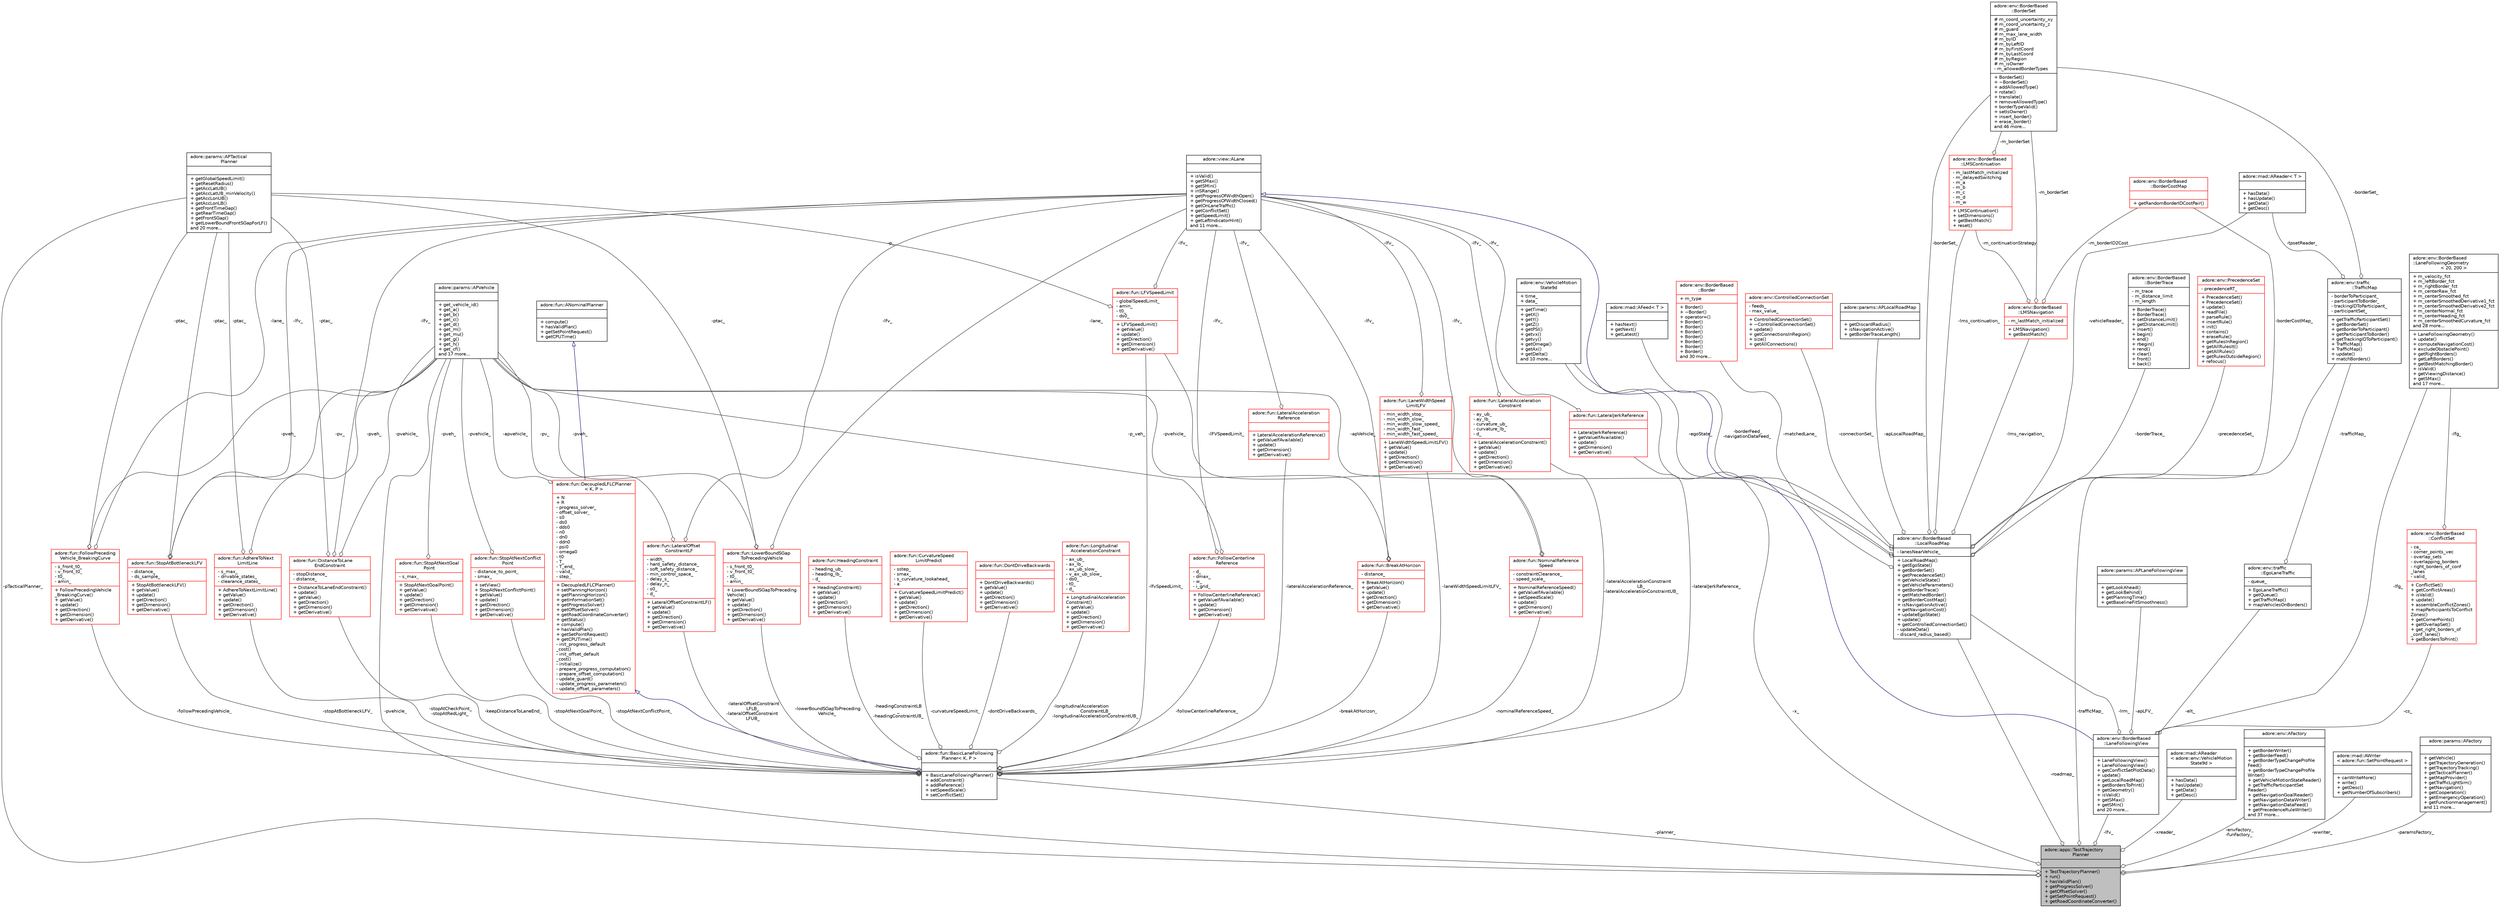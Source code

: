 digraph "adore::apps::TestTrajectoryPlanner"
{
 // LATEX_PDF_SIZE
  edge [fontname="Helvetica",fontsize="10",labelfontname="Helvetica",labelfontsize="10"];
  node [fontname="Helvetica",fontsize="10",shape=record];
  Node1 [label="{adore::apps::TestTrajectory\lPlanner\n||+ TestTrajectoryPlanner()\l+ run()\l+ hasValidPlan()\l+ getProgressSolver()\l+ getOffsetSolver()\l+ getSetPointRequest()\l+ getRoadCoordinateConverter()\l}",height=0.2,width=0.4,color="black", fillcolor="grey75", style="filled", fontcolor="black",tooltip="test implementation of a lane following trajectory planner"];
  Node2 -> Node1 [color="grey25",fontsize="10",style="solid",label=" -x_" ,arrowhead="odiamond",fontname="Helvetica"];
  Node2 [label="{adore::env::VehicleMotion\lState9d\n|+ time_\l+ data_\l|+ getTime()\l+ getX()\l+ getY()\l+ getZ()\l+ getPSI()\l+ getvx()\l+ getvy()\l+ getOmega()\l+ getAx()\l+ getDelta()\land 10 more...\l}",height=0.2,width=0.4,color="black", fillcolor="white", style="filled",URL="$structadore_1_1env_1_1VehicleMotionState9d.html",tooltip="This struct holds the motion state of the vehicle in 9d."];
  Node3 -> Node1 [color="grey25",fontsize="10",style="solid",label=" -xreader_" ,arrowhead="odiamond",fontname="Helvetica"];
  Node3 [label="{adore::mad::AReader\l\< adore::env::VehicleMotion\lState9d \>\n||+ hasData()\l+ hasUpdate()\l+ getData()\l+ getDesc()\l}",height=0.2,width=0.4,color="black", fillcolor="white", style="filled",URL="$classadore_1_1mad_1_1AReader.html",tooltip=" "];
  Node4 -> Node1 [color="grey25",fontsize="10",style="solid",label=" -trafficMap_" ,arrowhead="odiamond",fontname="Helvetica"];
  Node4 [label="{adore::env::traffic\l::TrafficMap\n|- borderToParticipant_\l- participantToBorder_\l- trackingIDToParticipant_\l- participantSet_\l|+ getTrafficParticipantSet()\l+ getBorderSet()\l+ getBorderToParticipant()\l+ getParticipantToBorder()\l+ getTrackingIDToParticipant()\l+ TrafficMap()\l+ TrafficMap()\l+ update()\l+ matchBorders()\l}",height=0.2,width=0.4,color="black", fillcolor="white", style="filled",URL="$classadore_1_1env_1_1traffic_1_1TrafficMap.html",tooltip=" "];
  Node5 -> Node4 [color="grey25",fontsize="10",style="solid",label=" -tpsetReader_" ,arrowhead="odiamond",fontname="Helvetica"];
  Node5 [label="{adore::mad::AReader\< T \>\n||+ hasData()\l+ hasUpdate()\l+ getData()\l+ getDesc()\l}",height=0.2,width=0.4,color="black", fillcolor="white", style="filled",URL="$classadore_1_1mad_1_1AReader.html",tooltip=" "];
  Node6 -> Node4 [color="grey25",fontsize="10",style="solid",label=" -borderSet_" ,arrowhead="odiamond",fontname="Helvetica"];
  Node6 [label="{adore::env::BorderBased\l::BorderSet\n|# m_coord_uncertainty_xy\l# m_coord_uncertainty_z\l# m_guard\l# m_max_lane_width\l# m_byID\l# m_byLeftID\l# m_byFirstCoord\l# m_byLastCoord\l# m_byRegion\l# m_isOwner\l- m_allowedBorderTypes\l|+ BorderSet()\l+ ~BorderSet()\l+ addAllowedType()\l+ rotate()\l+ translate()\l+ removeAllowedType()\l+ borderTypeValid()\l+ setIsOwner()\l+ insert_border()\l+ erase_border()\land 46 more...\l}",height=0.2,width=0.4,color="black", fillcolor="white", style="filled",URL="$classadore_1_1env_1_1BorderBased_1_1BorderSet.html",tooltip="efficiently store borders in boost R-tree"];
  Node7 -> Node1 [color="grey25",fontsize="10",style="solid",label=" -pvehicle_" ,arrowhead="odiamond",fontname="Helvetica"];
  Node7 [label="{adore::params::APVehicle\n||+ get_vehicle_id()\l+ get_a()\l+ get_b()\l+ get_c()\l+ get_d()\l+ get_m()\l+ get_mu()\l+ get_g()\l+ get_h()\l+ get_cf()\land 17 more...\l}",height=0.2,width=0.4,color="black", fillcolor="white", style="filled",URL="$classadore_1_1params_1_1APVehicle.html",tooltip="abstract class for vehicle configuration related paremeters"];
  Node8 -> Node1 [color="grey25",fontsize="10",style="solid",label=" -planner_" ,arrowhead="odiamond",fontname="Helvetica"];
  Node8 [label="{adore::fun::BasicLaneFollowing\lPlanner\< K, P \>\n||+ BasicLaneFollowingPlanner()\l+ addConstraint()\l+ addReference()\l+ setSpeedScale()\l+ setConflictSet()\l}",height=0.2,width=0.4,color="black", fillcolor="white", style="filled",URL="$classadore_1_1fun_1_1BasicLaneFollowingPlanner.html",tooltip=" "];
  Node9 -> Node8 [dir="back",color="midnightblue",fontsize="10",style="solid",arrowtail="onormal",fontname="Helvetica"];
  Node9 [label="{adore::fun::DecoupledLFLCPlanner\l\< K, P \>\n|+ N\l+ R\l- progress_solver_\l- offset_solver_\l- s0\l- ds0\l- dds0\l- n0\l- dn0\l- ddn0\l- psi0\l- omega0\l- t0\l- T_\l- T_end_\l- valid_\l- step_\l|+ DecoupledLFLCPlanner()\l+ setPlanningHorizon()\l+ getPlanningHorizon()\l+ getInformationSet()\l+ getProgressSolver()\l+ getOffsetSolver()\l+ getRoadCoordinateConverter()\l+ getStatus()\l+ compute()\l+ hasValidPlan()\l+ getSetPointRequest()\l+ getCPUTime()\l- init_progress_default\l_cost()\l- init_offset_default\l_cost()\l- initialize()\l- prepare_progress_computation()\l- prepare_offset_computation()\l- update_guard()\l- update_progress_parameters()\l- update_offset_parameters()\l}",height=0.2,width=0.4,color="red", fillcolor="white", style="filled",URL="$classadore_1_1fun_1_1DecoupledLFLCPlanner.html",tooltip=" "];
  Node10 -> Node9 [dir="back",color="midnightblue",fontsize="10",style="solid",arrowtail="onormal",fontname="Helvetica"];
  Node10 [label="{adore::fun::ANominalPlanner\n||+ compute()\l+ hasValidPlan()\l+ getSetPointRequest()\l+ getCPUTime()\l}",height=0.2,width=0.4,color="black", fillcolor="white", style="filled",URL="$classadore_1_1fun_1_1ANominalPlanner.html",tooltip=" "];
  Node7 -> Node9 [color="grey25",fontsize="10",style="solid",label=" -apvehicle_" ,arrowhead="odiamond",fontname="Helvetica"];
  Node21 -> Node8 [color="grey25",fontsize="10",style="solid",label=" -headingConstraintLB\l_\n-headingConstraintUB_" ,arrowhead="odiamond",fontname="Helvetica"];
  Node21 [label="{adore::fun::HeadingConstraint\n|- heading_ub_\l- heading_lb_\l- d_\l|+ HeadingConstraint()\l+ getValue()\l+ update()\l+ getDirection()\l+ getDimension()\l+ getDerivative()\l}",height=0.2,width=0.4,color="red", fillcolor="white", style="filled",URL="$classadore_1_1fun_1_1HeadingConstraint.html",tooltip=" "];
  Node23 -> Node8 [color="grey25",fontsize="10",style="solid",label=" -followCenterlineReference_" ,arrowhead="odiamond",fontname="Helvetica"];
  Node23 [label="{adore::fun::FollowCenterline\lReference\n|- d_\l- dmax_\l- w_\l- i_grid_\l|+ FollowCenterlineReference()\l+ getValueIfAvailable()\l+ update()\l+ getDimension()\l+ getDerivative()\l}",height=0.2,width=0.4,color="red", fillcolor="white", style="filled",URL="$classadore_1_1fun_1_1FollowCenterlineReference.html",tooltip=" "];
  Node7 -> Node23 [color="grey25",fontsize="10",style="solid",label=" -p_veh_" ,arrowhead="odiamond",fontname="Helvetica"];
  Node15 -> Node23 [color="grey25",fontsize="10",style="solid",label=" -lfv_" ,arrowhead="odiamond",fontname="Helvetica"];
  Node15 [label="{adore::view::ALane\n||+ isValid()\l+ getSMax()\l+ getSMin()\l+ inSRange()\l+ getProgressOfWidthOpen()\l+ getProgressOfWidthClosed()\l+ getOnLaneTraffic()\l+ getConflictSet()\l+ getSpeedLimit()\l+ getLeftIndicatorHint()\land 11 more...\l}",height=0.2,width=0.4,color="black", fillcolor="white", style="filled",URL="$classadore_1_1view_1_1ALane.html",tooltip=" "];
  Node25 -> Node8 [color="grey25",fontsize="10",style="solid",label=" -curvatureSpeedLimit_" ,arrowhead="odiamond",fontname="Helvetica"];
  Node25 [label="{adore::fun::CurvatureSpeed\lLimitPredict\n|- sstep_\l- smax_\l- s_curvature_lookahead_\l- a\l|+ CurvatureSpeedLimitPredict()\l+ getValue()\l+ update()\l+ getDirection()\l+ getDimension()\l+ getDerivative()\l}",height=0.2,width=0.4,color="red", fillcolor="white", style="filled",URL="$classadore_1_1fun_1_1CurvatureSpeedLimitPredict.html",tooltip=" "];
  Node27 -> Node8 [color="grey25",fontsize="10",style="solid",label=" -lowerBoundSGapToPreceding\lVehicle_" ,arrowhead="odiamond",fontname="Helvetica"];
  Node27 [label="{adore::fun::LowerBoundSGap\lToPrecedingVehicle\n|- s_front_t0_\l- v_front_t0_\l- t0_\l- amin_\l|+ LowerBoundSGapToPreceding\lVehicle()\l+ getValue()\l+ update()\l+ getDirection()\l+ getDimension()\l+ getDerivative()\l}",height=0.2,width=0.4,color="red", fillcolor="white", style="filled",URL="$classadore_1_1fun_1_1LowerBoundSGapToPrecedingVehicle.html",tooltip=" "];
  Node7 -> Node27 [color="grey25",fontsize="10",style="solid",label=" -pveh_" ,arrowhead="odiamond",fontname="Helvetica"];
  Node15 -> Node27 [color="grey25",fontsize="10",style="solid",label=" -lane_" ,arrowhead="odiamond",fontname="Helvetica"];
  Node28 -> Node27 [color="grey25",fontsize="10",style="solid",label=" -ptac_" ,arrowhead="odiamond",fontname="Helvetica"];
  Node28 [label="{adore::params::APTactical\lPlanner\n||+ getGlobalSpeedLimit()\l+ getResetRadius()\l+ getAccLatUB()\l+ getAccLatUB_minVelocity()\l+ getAccLonUB()\l+ getAccLonLB()\l+ getFrontTimeGap()\l+ getRearTimeGap()\l+ getFrontSGap()\l+ getLowerBoundFrontSGapForLF()\land 20 more...\l}",height=0.2,width=0.4,color="black", fillcolor="white", style="filled",URL="$classadore_1_1params_1_1APTacticalPlanner.html",tooltip="abstract classs containing parameters to configure aspects and constraints of the tactical planner"];
  Node29 -> Node8 [color="grey25",fontsize="10",style="solid",label=" -dontDriveBackwards_" ,arrowhead="odiamond",fontname="Helvetica"];
  Node29 [label="{adore::fun::DontDriveBackwards\n||+ DontDriveBackwards()\l+ getValue()\l+ update()\l+ getDirection()\l+ getDimension()\l+ getDerivative()\l}",height=0.2,width=0.4,color="red", fillcolor="white", style="filled",URL="$classadore_1_1fun_1_1DontDriveBackwards.html",tooltip=" "];
  Node30 -> Node8 [color="grey25",fontsize="10",style="solid",label=" -lateralOffsetConstraint\lLFLB_\n-lateralOffsetConstraint\lLFUB_" ,arrowhead="odiamond",fontname="Helvetica"];
  Node30 [label="{adore::fun::LateralOffset\lConstraintLF\n|- width_\l- hard_safety_distance_\l- soft_safety_distance_\l- min_control_space_\l- delay_s_\l- delay_n_\l- s0_\l- d_\l|+ LateralOffsetConstraintLF()\l+ getValue()\l+ update()\l+ getDirection()\l+ getDimension()\l+ getDerivative()\l}",height=0.2,width=0.4,color="red", fillcolor="white", style="filled",URL="$classadore_1_1fun_1_1LateralOffsetConstraintLF.html",tooltip=" "];
  Node7 -> Node30 [color="grey25",fontsize="10",style="solid",label=" -pv_" ,arrowhead="odiamond",fontname="Helvetica"];
  Node15 -> Node30 [color="grey25",fontsize="10",style="solid",label=" -lfv_" ,arrowhead="odiamond",fontname="Helvetica"];
  Node31 -> Node8 [color="grey25",fontsize="10",style="solid",label=" -lateralJerkReference_" ,arrowhead="odiamond",fontname="Helvetica"];
  Node31 [label="{adore::fun::LateralJerkReference\n||+ LateralJerkReference()\l+ getValueIfAvailable()\l+ update()\l+ getDimension()\l+ getDerivative()\l}",height=0.2,width=0.4,color="red", fillcolor="white", style="filled",URL="$classadore_1_1fun_1_1LateralJerkReference.html",tooltip=" "];
  Node15 -> Node31 [color="grey25",fontsize="10",style="solid",label=" -lfv_" ,arrowhead="odiamond",fontname="Helvetica"];
  Node32 -> Node8 [color="grey25",fontsize="10",style="solid",label=" -stopAtNextGoalPoint_" ,arrowhead="odiamond",fontname="Helvetica"];
  Node32 [label="{adore::fun::StopAtNextGoal\lPoint\n|- s_max_\l|+ StopAtNextGoalPoint()\l+ getValue()\l+ update()\l+ getDirection()\l+ getDimension()\l+ getDerivative()\l}",height=0.2,width=0.4,color="red", fillcolor="white", style="filled",URL="$classadore_1_1fun_1_1StopAtNextGoalPoint.html",tooltip=" "];
  Node7 -> Node32 [color="grey25",fontsize="10",style="solid",label=" -pveh_" ,arrowhead="odiamond",fontname="Helvetica"];
  Node34 -> Node8 [color="grey25",fontsize="10",style="solid",label=" -lateralAccelerationReference_" ,arrowhead="odiamond",fontname="Helvetica"];
  Node34 [label="{adore::fun::LateralAcceleration\lReference\n||+ LateralAccelerationReference()\l+ getValueIfAvailable()\l+ update()\l+ getDimension()\l+ getDerivative()\l}",height=0.2,width=0.4,color="red", fillcolor="white", style="filled",URL="$classadore_1_1fun_1_1LateralAccelerationReference.html",tooltip=" "];
  Node15 -> Node34 [color="grey25",fontsize="10",style="solid",label=" -lfv_" ,arrowhead="odiamond",fontname="Helvetica"];
  Node35 -> Node8 [color="grey25",fontsize="10",style="solid",label=" -longitudinalAcceleration\lConstraintLB_\n-longitudinalAccelerationConstraintUB_" ,arrowhead="odiamond",fontname="Helvetica"];
  Node35 [label="{adore::fun::Longitudinal\lAccelerationConstraint\n|- ax_ub_\l- ax_lb_\l- ax_ub_slow_\l- v_ax_ub_slow_\l- ds0_\l- t0_\l- d_\l|+ LongitudinalAcceleration\lConstraint()\l+ getValue()\l+ update()\l+ getDirection()\l+ getDimension()\l+ getDerivative()\l}",height=0.2,width=0.4,color="red", fillcolor="white", style="filled",URL="$classadore_1_1fun_1_1LongitudinalAccelerationConstraint.html",tooltip=" "];
  Node36 -> Node8 [color="grey25",fontsize="10",style="solid",label=" -stopAtCheckPoint_\n-stopAtRedLight_" ,arrowhead="odiamond",fontname="Helvetica"];
  Node36 [label="{adore::fun::AdhereToNext\lLimitLine\n|- s_max_\l- drivable_states_\l- clearance_states_\l|+ AdhereToNextLimitLine()\l+ getValue()\l+ update()\l+ getDirection()\l+ getDimension()\l+ getDerivative()\l}",height=0.2,width=0.4,color="red", fillcolor="white", style="filled",URL="$classadore_1_1fun_1_1AdhereToNextLimitLine.html",tooltip=" "];
  Node7 -> Node36 [color="grey25",fontsize="10",style="solid",label=" -pveh_" ,arrowhead="odiamond",fontname="Helvetica"];
  Node28 -> Node36 [color="grey25",fontsize="10",style="solid",label=" -ptac_" ,arrowhead="odiamond",fontname="Helvetica"];
  Node38 -> Node8 [color="grey25",fontsize="10",style="solid",label=" -followPrecedingVehicle_" ,arrowhead="odiamond",fontname="Helvetica"];
  Node38 [label="{adore::fun::FollowPreceding\lVehicle_BreakingCurve\n|- s_front_t0_\l- v_front_t0_\l- t0_\l- amin_\l|+ FollowPrecedingVehicle\l_BreakingCurve()\l+ getValue()\l+ update()\l+ getDirection()\l+ getDimension()\l+ getDerivative()\l}",height=0.2,width=0.4,color="red", fillcolor="white", style="filled",URL="$classadore_1_1fun_1_1FollowPrecedingVehicle__BreakingCurve.html",tooltip=" "];
  Node7 -> Node38 [color="grey25",fontsize="10",style="solid",label=" -pveh_" ,arrowhead="odiamond",fontname="Helvetica"];
  Node15 -> Node38 [color="grey25",fontsize="10",style="solid",label=" -lane_" ,arrowhead="odiamond",fontname="Helvetica"];
  Node28 -> Node38 [color="grey25",fontsize="10",style="solid",label=" -ptac_" ,arrowhead="odiamond",fontname="Helvetica"];
  Node39 -> Node8 [color="grey25",fontsize="10",style="solid",label=" -stopAtNextConflictPoint_" ,arrowhead="odiamond",fontname="Helvetica"];
  Node39 [label="{adore::fun::StopAtNextConflict\lPoint\n|- distance_to_point_\l- smax_\l|+ setView()\l+ StopAtNextConflictPoint()\l+ getValue()\l+ update()\l+ getDirection()\l+ getDimension()\l+ getDerivative()\l}",height=0.2,width=0.4,color="red", fillcolor="white", style="filled",URL="$classadore_1_1fun_1_1StopAtNextConflictPoint.html",tooltip=" "];
  Node7 -> Node39 [color="grey25",fontsize="10",style="solid",label=" -pvehicle_" ,arrowhead="odiamond",fontname="Helvetica"];
  Node41 -> Node8 [color="grey25",fontsize="10",style="solid",label=" -laneWidthSpeedLimitLFV_" ,arrowhead="odiamond",fontname="Helvetica"];
  Node41 [label="{adore::fun::LaneWidthSpeed\lLimitLFV\n|- min_width_stop_\l- min_width_slow_\l- min_width_slow_speed_\l- min_width_fast_\l- min_width_fast_speed_\l|+ LaneWidthSpeedLimitLFV()\l+ getValue()\l+ update()\l+ getDirection()\l+ getDimension()\l+ getDerivative()\l}",height=0.2,width=0.4,color="red", fillcolor="white", style="filled",URL="$classadore_1_1fun_1_1LaneWidthSpeedLimitLFV.html",tooltip=" "];
  Node15 -> Node41 [color="grey25",fontsize="10",style="solid",label=" -lfv_" ,arrowhead="odiamond",fontname="Helvetica"];
  Node42 -> Node8 [color="grey25",fontsize="10",style="solid",label=" -lateralAccelerationConstraint\lLB_\n-lateralAccelerationConstraintUB_" ,arrowhead="odiamond",fontname="Helvetica"];
  Node42 [label="{adore::fun::LateralAcceleration\lConstraint\n|- ay_ub_\l- ay_lb_\l- curvature_ub_\l- curvature_lb_\l- d_\l|+ LateralAccelerationConstraint()\l+ getValue()\l+ update()\l+ getDirection()\l+ getDimension()\l+ getDerivative()\l}",height=0.2,width=0.4,color="red", fillcolor="white", style="filled",URL="$classadore_1_1fun_1_1LateralAccelerationConstraint.html",tooltip=" "];
  Node15 -> Node42 [color="grey25",fontsize="10",style="solid",label=" -lfv_" ,arrowhead="odiamond",fontname="Helvetica"];
  Node43 -> Node8 [color="grey25",fontsize="10",style="solid",label=" -lfvSpeedLimit_" ,arrowhead="odiamond",fontname="Helvetica"];
  Node43 [label="{adore::fun::LFVSpeedLimit\n|- globalSpeedLimit_\l- amin_\l- t0_\l- ds0_\l|+ LFVSpeedLimit()\l+ getValue()\l+ update()\l+ getDirection()\l+ getDimension()\l+ getDerivative()\l}",height=0.2,width=0.4,color="red", fillcolor="white", style="filled",URL="$classadore_1_1fun_1_1LFVSpeedLimit.html",tooltip=" "];
  Node15 -> Node43 [color="grey25",fontsize="10",style="solid",label=" -lfv_" ,arrowhead="odiamond",fontname="Helvetica"];
  Node28 -> Node43 [color="grey25",fontsize="10",style="solid",label=" -p_" ,arrowhead="odiamond",fontname="Helvetica"];
  Node44 -> Node8 [color="grey25",fontsize="10",style="solid",label=" -stopAtBottleneckLFV_" ,arrowhead="odiamond",fontname="Helvetica"];
  Node44 [label="{adore::fun::StopAtBottleneckLFV\n|- distance_\l- ds_sample_\l|+ StopAtBottleneckLFV()\l+ getValue()\l+ update()\l+ getDirection()\l+ getDimension()\l+ getDerivative()\l}",height=0.2,width=0.4,color="red", fillcolor="white", style="filled",URL="$classadore_1_1fun_1_1StopAtBottleneckLFV.html",tooltip=" "];
  Node7 -> Node44 [color="grey25",fontsize="10",style="solid",label=" -pv_" ,arrowhead="odiamond",fontname="Helvetica"];
  Node15 -> Node44 [color="grey25",fontsize="10",style="solid",label=" -lfv_" ,arrowhead="odiamond",fontname="Helvetica"];
  Node28 -> Node44 [color="grey25",fontsize="10",style="solid",label=" -ptac_" ,arrowhead="odiamond",fontname="Helvetica"];
  Node45 -> Node8 [color="grey25",fontsize="10",style="solid",label=" -nominalReferenceSpeed_" ,arrowhead="odiamond",fontname="Helvetica"];
  Node45 [label="{adore::fun::NominalReference\lSpeed\n|- constraintClearance_\l- speed_scale_\l|+ NominalReferenceSpeed()\l+ getValueIfAvailable()\l+ setSpeedScale()\l+ update()\l+ getDimension()\l+ getDerivative()\l}",height=0.2,width=0.4,color="red", fillcolor="white", style="filled",URL="$classadore_1_1fun_1_1NominalReferenceSpeed.html",tooltip=" "];
  Node15 -> Node45 [color="grey25",fontsize="10",style="solid",label=" -lfv_" ,arrowhead="odiamond",fontname="Helvetica"];
  Node43 -> Node45 [color="grey25",fontsize="10",style="solid",label=" -lFVSpeedLimit_" ,arrowhead="odiamond",fontname="Helvetica"];
  Node46 -> Node8 [color="grey25",fontsize="10",style="solid",label=" -keepDistanceToLaneEnd_" ,arrowhead="odiamond",fontname="Helvetica"];
  Node46 [label="{adore::fun::DistanceToLane\lEndConstraint\n|- stopDistance_\l- distance_\l|+ DistanceToLaneEndConstraint()\l+ update()\l+ getValue()\l+ getDirection()\l+ getDimension()\l+ getDerivative()\l}",height=0.2,width=0.4,color="red", fillcolor="white", style="filled",URL="$classadore_1_1fun_1_1DistanceToLaneEndConstraint.html",tooltip=" "];
  Node7 -> Node46 [color="grey25",fontsize="10",style="solid",label=" -pvehicle_" ,arrowhead="odiamond",fontname="Helvetica"];
  Node15 -> Node46 [color="grey25",fontsize="10",style="solid",label=" -lfv_" ,arrowhead="odiamond",fontname="Helvetica"];
  Node28 -> Node46 [color="grey25",fontsize="10",style="solid",label=" -ptac_" ,arrowhead="odiamond",fontname="Helvetica"];
  Node47 -> Node8 [color="grey25",fontsize="10",style="solid",label=" -breakAtHorizon_" ,arrowhead="odiamond",fontname="Helvetica"];
  Node47 [label="{adore::fun::BreakAtHorizon\n|- distance_\l|+ BreakAtHorizon()\l+ getValue()\l+ update()\l+ getDirection()\l+ getDimension()\l+ getDerivative()\l}",height=0.2,width=0.4,color="red", fillcolor="white", style="filled",URL="$classadore_1_1fun_1_1BreakAtHorizon.html",tooltip=" "];
  Node7 -> Node47 [color="grey25",fontsize="10",style="solid",label=" -pvehicle_" ,arrowhead="odiamond",fontname="Helvetica"];
  Node15 -> Node47 [color="grey25",fontsize="10",style="solid",label=" -lfv_" ,arrowhead="odiamond",fontname="Helvetica"];
  Node28 -> Node1 [color="grey25",fontsize="10",style="solid",label=" -pTacticalPlanner_" ,arrowhead="odiamond",fontname="Helvetica"];
  Node48 -> Node1 [color="grey25",fontsize="10",style="solid",label=" -envFactory_\n-funFactory_" ,arrowhead="odiamond",fontname="Helvetica"];
  Node48 [label="{adore::env::AFactory\n||+ getBorderWriter()\l+ getBorderFeed()\l+ getBorderTypeChangeProfile\lFeed()\l+ getBorderTypeChangeProfile\lWriter()\l+ getVehicleMotionStateReader()\l+ getTrafficParticipantSet\lReader()\l+ getNavigationGoalReader()\l+ getNavigationDataWriter()\l+ getNavigationDataFeed()\l+ getPrecedenceRuleWriter()\land 37 more...\l}",height=0.2,width=0.4,color="black", fillcolor="white", style="filled",URL="$classadore_1_1env_1_1AFactory.html",tooltip="abstract factory for adore::env communication"];
  Node49 -> Node1 [color="grey25",fontsize="10",style="solid",label=" -wwriter_" ,arrowhead="odiamond",fontname="Helvetica"];
  Node49 [label="{adore::mad::AWriter\l\< adore::fun::SetPointRequest \>\n||+ canWriteMore()\l+ write()\l+ getDesc()\l+ getNumberOfSubscribers()\l}",height=0.2,width=0.4,color="black", fillcolor="white", style="filled",URL="$classadore_1_1mad_1_1AWriter.html",tooltip=" "];
  Node50 -> Node1 [color="grey25",fontsize="10",style="solid",label=" -lfv_" ,arrowhead="odiamond",fontname="Helvetica"];
  Node50 [label="{adore::env::BorderBased\l::LaneFollowingView\n||+ LaneFollowingView()\l+ LaneFollowingView()\l+ getConflictSetPlotData()\l+ update()\l+ getLocalRoadMap()\l+ getBordersToPrint()\l+ getGeometry()\l+ isValid()\l+ getSMax()\l+ getSMin()\land 20 more...\l}",height=0.2,width=0.4,color="black", fillcolor="white", style="filled",URL="$classadore_1_1env_1_1BorderBased_1_1LaneFollowingView.html",tooltip="LaneFollowingview provides traffic related information for the current lane."];
  Node15 -> Node50 [dir="back",color="midnightblue",fontsize="10",style="solid",arrowtail="onormal",fontname="Helvetica"];
  Node51 -> Node50 [color="grey25",fontsize="10",style="solid",label=" -elt_" ,arrowhead="odiamond",fontname="Helvetica"];
  Node51 [label="{adore::env::traffic\l::EgoLaneTraffic\n|- queue_\l|+ EgoLaneTraffic()\l+ getQueue()\l+ getTrafficMap()\l+ mapVehiclesOnBorders()\l}",height=0.2,width=0.4,color="black", fillcolor="white", style="filled",URL="$classadore_1_1env_1_1traffic_1_1EgoLaneTraffic.html",tooltip=" "];
  Node4 -> Node51 [color="grey25",fontsize="10",style="solid",label=" -trafficMap_" ,arrowhead="odiamond",fontname="Helvetica"];
  Node52 -> Node50 [color="grey25",fontsize="10",style="solid",label=" -apLFV_" ,arrowhead="odiamond",fontname="Helvetica"];
  Node52 [label="{adore::params::APLaneFollowingView\n||+ getLookAhead()\l+ getLookBehind()\l+ getPlanningTime()\l+ getBaselineFitSmoothness()\l}",height=0.2,width=0.4,color="black", fillcolor="white", style="filled",URL="$classadore_1_1params_1_1APLaneFollowingView.html",tooltip="abstract class containing parameters for a lane following view"];
  Node53 -> Node50 [color="grey25",fontsize="10",style="solid",label=" -lrm_" ,arrowhead="odiamond",fontname="Helvetica"];
  Node53 [label="{adore::env::BorderBased\l::LocalRoadMap\n|- lanesNearVehicle_\l|+ LocalRoadMap()\l+ getEgoState()\l+ getBorderSet()\l+ getPrecedenceSet()\l+ getVehicleState()\l+ getVehicleParameters()\l+ getBorderTrace()\l+ getMatchedBorder()\l+ getBorderCostMap()\l+ isNavigationActive()\l+ getNavigationCost()\l+ updateEgoState()\l+ update()\l+ getControlledConnectionSet()\l- updateData()\l- discard_radius_based()\l}",height=0.2,width=0.4,color="black", fillcolor="white", style="filled",URL="$classadore_1_1env_1_1BorderBased_1_1LocalRoadMap.html",tooltip=" "];
  Node54 -> Node53 [color="grey25",fontsize="10",style="solid",label=" -borderTrace_" ,arrowhead="odiamond",fontname="Helvetica"];
  Node54 [label="{adore::env::BorderBased\l::BorderTrace\n|- m_trace\l- m_distance_limit\l- m_length\l|+ BorderTrace()\l+ BorderTrace()\l+ setDistanceLimit()\l+ getDistanceLimit()\l+ insert()\l+ begin()\l+ end()\l+ rbegin()\l+ rend()\l+ clear()\l+ front()\l+ back()\l}",height=0.2,width=0.4,color="black", fillcolor="white", style="filled",URL="$classadore_1_1env_1_1BorderBased_1_1BorderTrace.html",tooltip=" "];
  Node5 -> Node53 [color="grey25",fontsize="10",style="solid",label=" -vehicleReader_" ,arrowhead="odiamond",fontname="Helvetica"];
  Node2 -> Node53 [color="grey25",fontsize="10",style="solid",label=" -egoState_" ,arrowhead="odiamond",fontname="Helvetica"];
  Node55 -> Node53 [color="grey25",fontsize="10",style="solid",label=" -precedenceSet_" ,arrowhead="odiamond",fontname="Helvetica"];
  Node55 [label="{adore::env::PrecedenceSet\n|- precedenceRT_\l|+ PrecedenceSet()\l+ PrecedenceSet()\l+ update()\l+ readFile()\l+ parseRule()\l+ insertRule()\l+ init()\l+ contains()\l+ eraseRule()\l+ getRulesInRegion()\l+ getAllRulesIt()\l+ getAllRules()\l+ getRulesOutsideRegion()\l+ refocus()\l}",height=0.2,width=0.4,color="red", fillcolor="white", style="filled",URL="$classadore_1_1env_1_1PrecedenceSet.html",tooltip="PrecedenceSet contains PrecedenceRules, indexed by the area they affect."];
  Node6 -> Node53 [color="grey25",fontsize="10",style="solid",label=" -borderSet_" ,arrowhead="odiamond",fontname="Helvetica"];
  Node7 -> Node53 [color="grey25",fontsize="10",style="solid",label=" -apVehicle_" ,arrowhead="odiamond",fontname="Helvetica"];
  Node57 -> Node53 [color="grey25",fontsize="10",style="solid",label=" -borderCostMap_" ,arrowhead="odiamond",fontname="Helvetica"];
  Node57 [label="{adore::env::BorderBased\l::BorderCostMap\n||+ getRandomBorderIDCostPair()\l}",height=0.2,width=0.4,color="red", fillcolor="white", style="filled",URL="$classadore_1_1env_1_1BorderBased_1_1BorderCostMap.html",tooltip=" "];
  Node59 -> Node53 [color="grey25",fontsize="10",style="solid",label=" -borderFeed_\n-navigationDataFeed_" ,arrowhead="odiamond",fontname="Helvetica"];
  Node59 [label="{adore::mad::AFeed\< T \>\n||+ hasNext()\l+ getNext()\l+ getLatest()\l}",height=0.2,width=0.4,color="black", fillcolor="white", style="filled",URL="$classadore_1_1mad_1_1AFeed.html",tooltip=" "];
  Node60 -> Node53 [color="grey25",fontsize="10",style="solid",label=" -lms_continuation_" ,arrowhead="odiamond",fontname="Helvetica"];
  Node60 [label="{adore::env::BorderBased\l::LMSContinuation\n|- m_lastMatch_initialized\l- m_delayedSwitching\l- m_a\l- m_b\l- m_c\l- m_d\l- m_w\l|+ LMSContinuation()\l+ setDimensions()\l+ getBestMatch()\l+ reset()\l}",height=0.2,width=0.4,color="red", fillcolor="white", style="filled",URL="$classadore_1_1env_1_1BorderBased_1_1LMSContinuation.html",tooltip=" "];
  Node6 -> Node60 [color="grey25",fontsize="10",style="solid",label=" -m_borderSet" ,arrowhead="odiamond",fontname="Helvetica"];
  Node65 -> Node53 [color="grey25",fontsize="10",style="solid",label=" -matchedLane_" ,arrowhead="odiamond",fontname="Helvetica"];
  Node65 [label="{adore::env::BorderBased\l::Border\n|+ m_type\l|+ Border()\l+ ~Border()\l+ operator=()\l+ Border()\l+ Border()\l+ Border()\l+ Border()\l+ Border()\l+ Border()\l+ Border()\land 30 more...\l}",height=0.2,width=0.4,color="red", fillcolor="white", style="filled",URL="$structadore_1_1env_1_1BorderBased_1_1Border.html",tooltip="The border struct contains data of the smallest."];
  Node71 -> Node53 [color="grey25",fontsize="10",style="solid",label=" -connectionSet_" ,arrowhead="odiamond",fontname="Helvetica"];
  Node71 [label="{adore::env::ControlledConnectionSet\n|- feeds_\l- max_value_\l|+ ControlledConnectionSet()\l+ ~ControlledConnectionSet()\l+ update()\l+ getConnectionsInRegion()\l+ size()\l+ getAllConnections()\l}",height=0.2,width=0.4,color="red", fillcolor="white", style="filled",URL="$classadore_1_1env_1_1ControlledConnectionSet.html",tooltip=" "];
  Node75 -> Node53 [color="grey25",fontsize="10",style="solid",label=" -apLocalRoadMap_" ,arrowhead="odiamond",fontname="Helvetica"];
  Node75 [label="{adore::params::APLocalRoadMap\n||+ getDiscardRadius()\l+ isNavigationActive()\l+ getBorderTraceLength()\l}",height=0.2,width=0.4,color="black", fillcolor="white", style="filled",URL="$classadore_1_1params_1_1APLocalRoadMap.html",tooltip="abstract class to configure the local view of the road map"];
  Node76 -> Node53 [color="grey25",fontsize="10",style="solid",label=" -lms_navigation_" ,arrowhead="odiamond",fontname="Helvetica"];
  Node76 [label="{adore::env::BorderBased\l::LMSNavigation\n|- m_lastMatch_initialized\l|+ LMSNavigation()\l+ getBestMatch()\l}",height=0.2,width=0.4,color="red", fillcolor="white", style="filled",URL="$classadore_1_1env_1_1BorderBased_1_1LMSNavigation.html",tooltip=" "];
  Node6 -> Node76 [color="grey25",fontsize="10",style="solid",label=" -m_borderSet" ,arrowhead="odiamond",fontname="Helvetica"];
  Node57 -> Node76 [color="grey25",fontsize="10",style="solid",label=" -m_borderID2Cost" ,arrowhead="odiamond",fontname="Helvetica"];
  Node60 -> Node76 [color="grey25",fontsize="10",style="solid",label=" -m_continuationStrategy" ,arrowhead="odiamond",fontname="Helvetica"];
  Node77 -> Node50 [color="grey25",fontsize="10",style="solid",label=" -cs_" ,arrowhead="odiamond",fontname="Helvetica"];
  Node77 [label="{adore::env::BorderBased\l::ConflictSet\n|- ca_\l- corner_points_vec\l- overlap_sets\l- overlapping_borders\l- right_borders_of_conf\l_lanes\l- valid_\l|+ ConflictSet()\l+ getConflictAreas()\l+ isValid()\l+ update()\l+ assembleConflictZones()\l+ mapParticipantsToConflict\lZones()\l+ getCornerPoints()\l+ getOverlapSet()\l+ get_right_borders_of\l_conf_lanes()\l+ getBordersToPrint()\l}",height=0.2,width=0.4,color="red", fillcolor="white", style="filled",URL="$classadore_1_1env_1_1BorderBased_1_1ConflictSet.html",tooltip=" "];
  Node79 -> Node77 [color="grey25",fontsize="10",style="solid",label=" -lfg_" ,arrowhead="odiamond",fontname="Helvetica"];
  Node79 [label="{adore::env::BorderBased\l::LaneFollowingGeometry\l\< 20, 200 \>\n|+ m_velocity_fct\l+ m_leftBorder_fct\l+ m_rightBorder_fct\l+ m_centerRaw_fct\l+ m_centerSmoothed_fct\l+ m_centerSmoothedDerivative1_fct\l+ m_centerSmoothedDerivative2_fct\l+ m_centerNormal_fct\l+ m_centerHeading_fct\l+ m_centerSmoothedCurvature_fct\land 28 more...\l|+ LaneFollowingGeometry()\l+ update()\l+ computeNavigationCost()\l+ excludeObstaclePoint()\l+ getRightBorders()\l+ getLeftBorders()\l+ getBestMatchingBorder()\l+ isValid()\l+ getViewingDistance()\l+ getSMax()\land 17 more...\l}",height=0.2,width=0.4,color="black", fillcolor="white", style="filled",URL="$classadore_1_1env_1_1BorderBased_1_1LaneFollowingGeometry.html",tooltip=" "];
  Node79 -> Node50 [color="grey25",fontsize="10",style="solid",label=" -lfg_" ,arrowhead="odiamond",fontname="Helvetica"];
  Node53 -> Node1 [color="grey25",fontsize="10",style="solid",label=" -roadmap_" ,arrowhead="odiamond",fontname="Helvetica"];
  Node80 -> Node1 [color="grey25",fontsize="10",style="solid",label=" -paramsFactory_" ,arrowhead="odiamond",fontname="Helvetica"];
  Node80 [label="{adore::params::AFactory\n||+ getVehicle()\l+ getTrajectoryGeneration()\l+ getTrajectoryTracking()\l+ getTacticalPlanner()\l+ getMapProvider()\l+ getTrafficLightSim()\l+ getNavigation()\l+ getCooperation()\l+ getEmergencyOperation()\l+ getFunctionmanagement()\land 11 more...\l}",height=0.2,width=0.4,color="black", fillcolor="white", style="filled",URL="$classadore_1_1params_1_1AFactory.html",tooltip="abstract factory for adore::params classes"];
}
